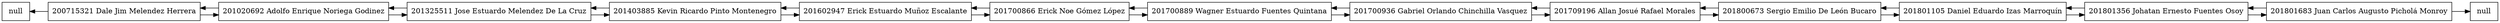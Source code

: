 digraph lista{
rankdir=LR;
node[shape = record];
nodonull1[label="null"];
nodonull2[label="null"];
nodonull1->nodo0 [dir=back];
nodo0[label="200715321 Dale Jim Melendez Herrera"];
nodo1[label="201020692 Adolfo Enrique Noriega Godinez"];
nodo2[label="201325511 Jose Estuardo Melendez De La Cruz"];
nodo3[label="201403885 Kevin Ricardo Pinto Montenegro"];
nodo4[label="201602947 Erick Estuardo Muñoz Escalante"];
nodo5[label="201700866 Erick Noe Gómez López"];
nodo6[label="201700889 Wagner Estuardo Fuentes Quintana"];
nodo7[label="201700936 Gabriel Orlando Chinchilla Vasquez"];
nodo8[label="201709196 Allan Josué Rafael Morales"];
nodo9[label="201800673 Sergio Emilio De León Bucaro"];
nodo10[label="201801105 Daniel Eduardo Izas Marroquín"];
nodo11[label="201801356 Johatan Ernesto Fuentes Osoy"];
nodo12[label="201801683 Juan Carlos Augusto Picholá Monroy"];
nodo0->nodo1;
nodo1->nodo0;
nodo1->nodo2;
nodo2->nodo1;
nodo2->nodo3;
nodo3->nodo2;
nodo3->nodo4;
nodo4->nodo3;
nodo4->nodo5;
nodo5->nodo4;
nodo5->nodo6;
nodo6->nodo5;
nodo6->nodo7;
nodo7->nodo6;
nodo7->nodo8;
nodo8->nodo7;
nodo8->nodo9;
nodo9->nodo8;
nodo9->nodo10;
nodo10->nodo9;
nodo10->nodo11;
nodo11->nodo10;
nodo11->nodo12;
nodo12->nodo11;
nodo12->nodonull2;
}